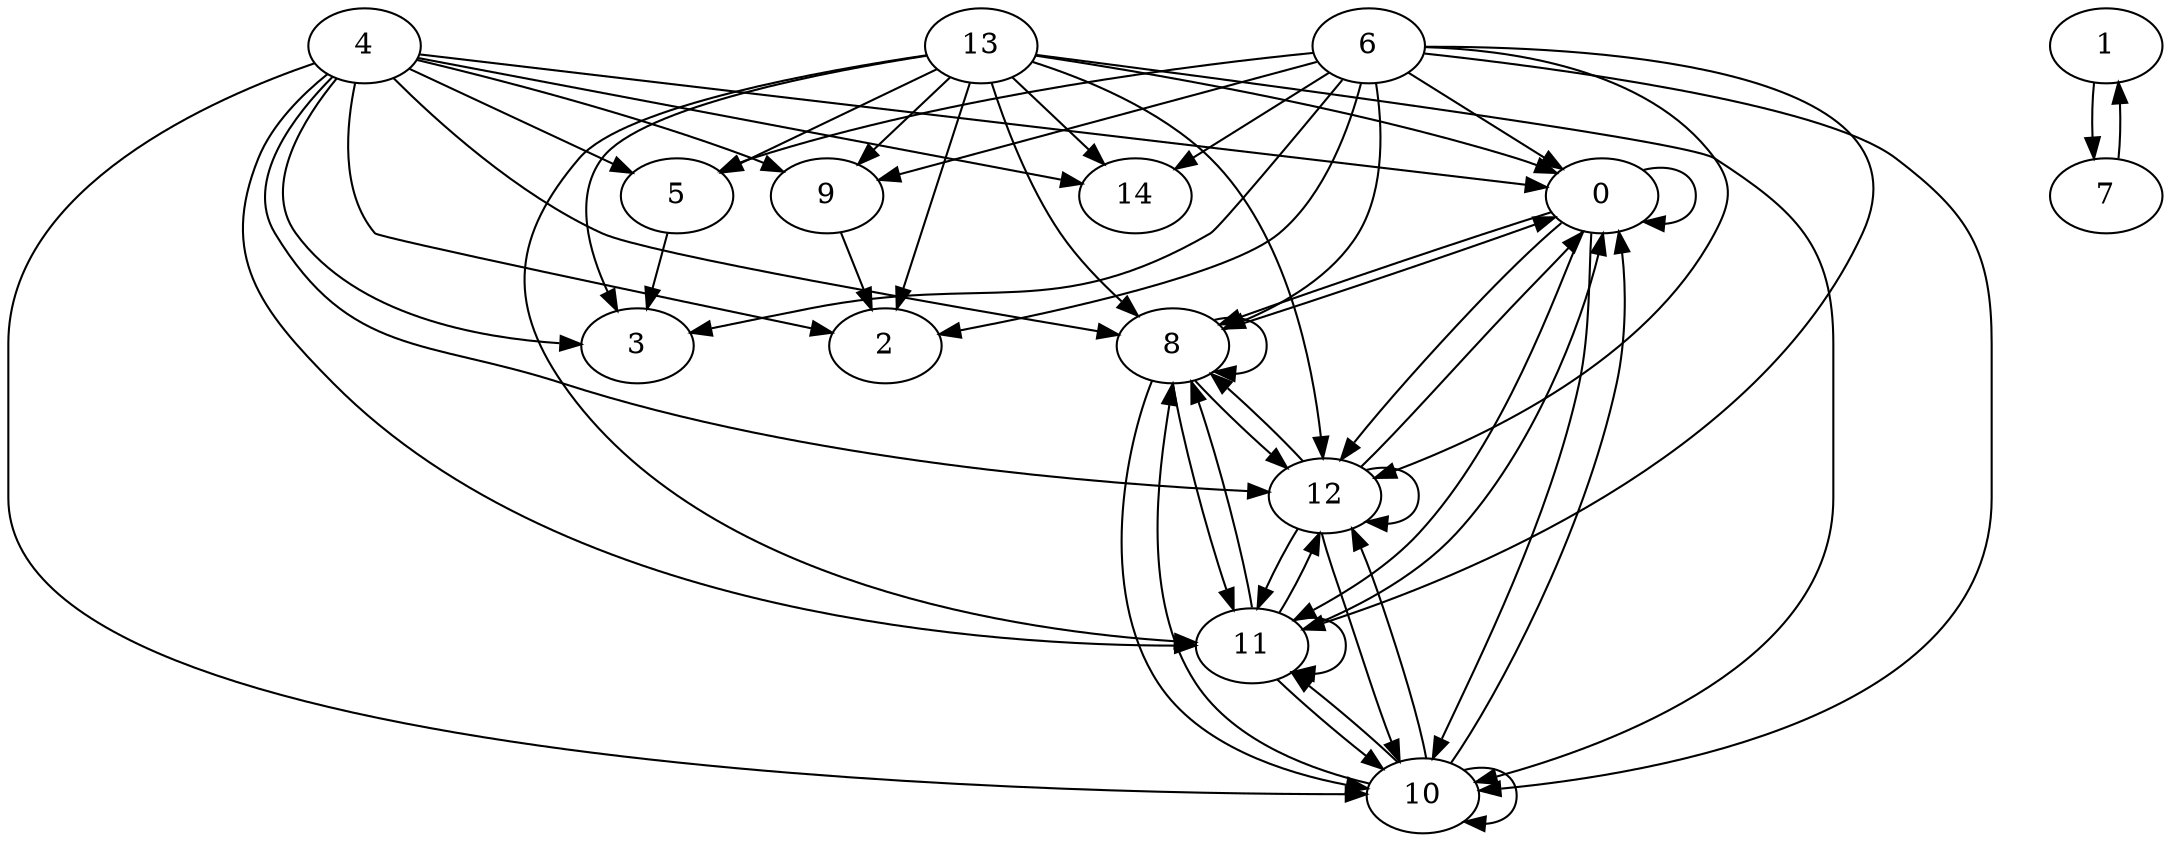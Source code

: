 digraph G {
	0 -> 0
	0 -> 8
	0 -> 10
	0 -> 11
	0 -> 12
	1 -> 7
	4 -> 0
	4 -> 2
	4 -> 3
	4 -> 5
	4 -> 8
	4 -> 9
	4 -> 10
	4 -> 11
	4 -> 12
	4 -> 14
	5 -> 3
	6 -> 0
	6 -> 2
	6 -> 3
	6 -> 5
	6 -> 8
	6 -> 9
	6 -> 10
	6 -> 11
	6 -> 12
	6 -> 14
	7 -> 1
	8 -> 0
	8 -> 8
	8 -> 10
	8 -> 11
	8 -> 12
	9 -> 2
	10 -> 0
	10 -> 8
	10 -> 10
	10 -> 11
	10 -> 12
	11 -> 0
	11 -> 8
	11 -> 10
	11 -> 11
	11 -> 12
	12 -> 0
	12 -> 8
	12 -> 10
	12 -> 11
	12 -> 12
	13 -> 0
	13 -> 2
	13 -> 3
	13 -> 5
	13 -> 8
	13 -> 9
	13 -> 10
	13 -> 11
	13 -> 12
	13 -> 14
}

